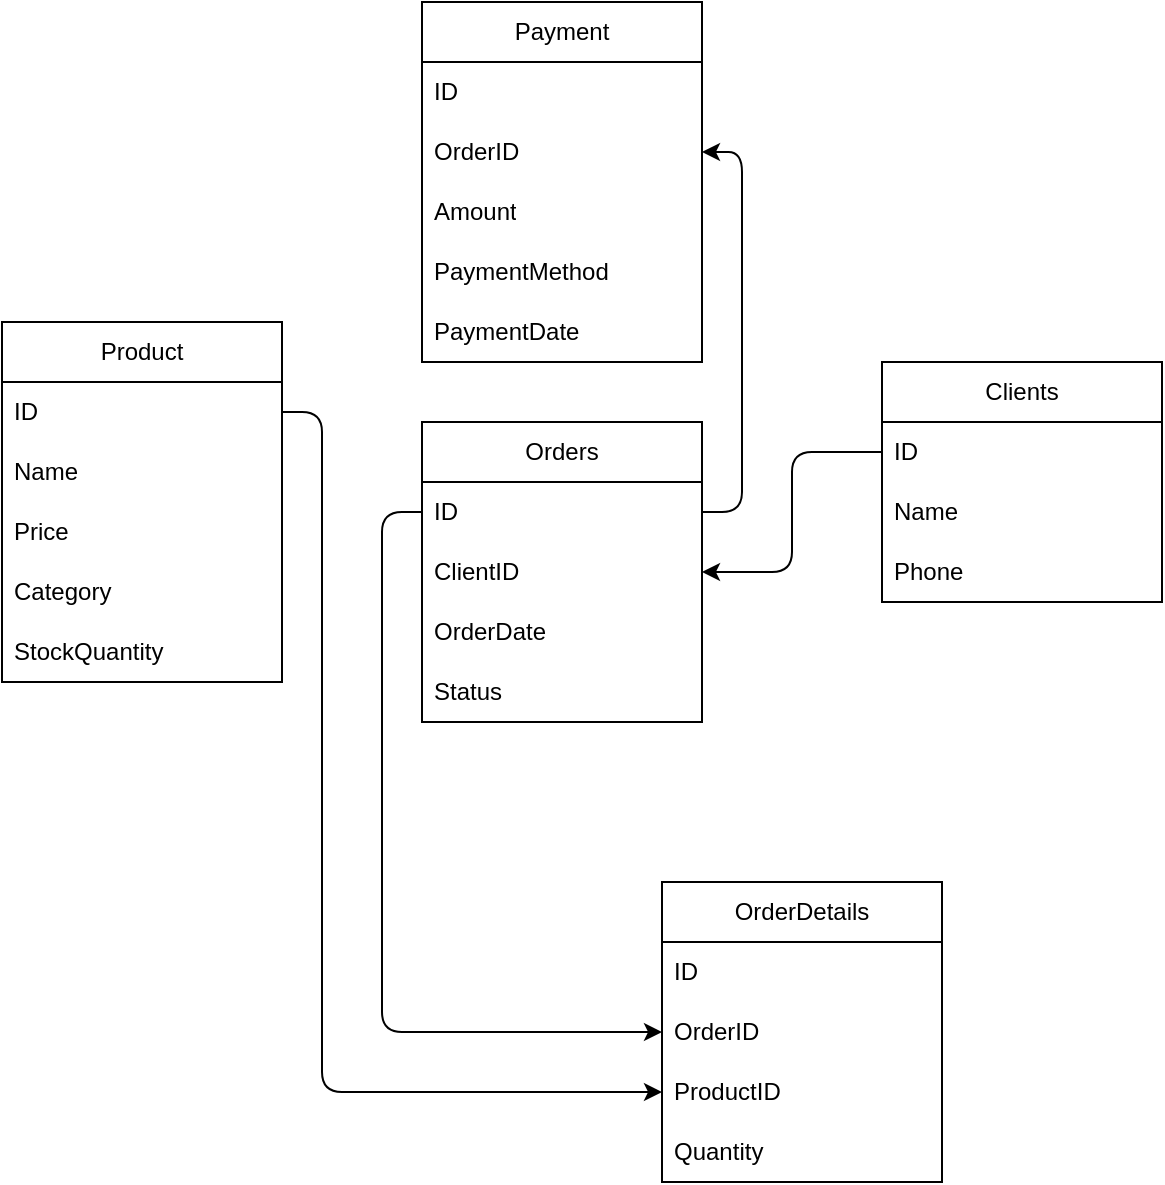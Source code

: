 <mxfile version="26.1.0">
  <diagram name="Страница — 1" id="d-ho78NNM0wVFJ-qYIVs">
    <mxGraphModel dx="712" dy="823" grid="1" gridSize="10" guides="1" tooltips="1" connect="1" arrows="1" fold="1" page="1" pageScale="1" pageWidth="827" pageHeight="1169" math="0" shadow="0">
      <root>
        <mxCell id="0" />
        <mxCell id="1" parent="0" />
        <mxCell id="IfhSiTIDnxY_iinS_6iC-1" value="Product" style="swimlane;fontStyle=0;childLayout=stackLayout;horizontal=1;startSize=30;horizontalStack=0;resizeParent=1;resizeParentMax=0;resizeLast=0;collapsible=1;marginBottom=0;whiteSpace=wrap;html=1;" vertex="1" parent="1">
          <mxGeometry x="150" y="360" width="140" height="180" as="geometry" />
        </mxCell>
        <mxCell id="IfhSiTIDnxY_iinS_6iC-2" value="ID" style="text;strokeColor=none;fillColor=none;align=left;verticalAlign=middle;spacingLeft=4;spacingRight=4;overflow=hidden;points=[[0,0.5],[1,0.5]];portConstraint=eastwest;rotatable=0;whiteSpace=wrap;html=1;" vertex="1" parent="IfhSiTIDnxY_iinS_6iC-1">
          <mxGeometry y="30" width="140" height="30" as="geometry" />
        </mxCell>
        <mxCell id="IfhSiTIDnxY_iinS_6iC-3" value="Name" style="text;strokeColor=none;fillColor=none;align=left;verticalAlign=middle;spacingLeft=4;spacingRight=4;overflow=hidden;points=[[0,0.5],[1,0.5]];portConstraint=eastwest;rotatable=0;whiteSpace=wrap;html=1;" vertex="1" parent="IfhSiTIDnxY_iinS_6iC-1">
          <mxGeometry y="60" width="140" height="30" as="geometry" />
        </mxCell>
        <mxCell id="IfhSiTIDnxY_iinS_6iC-4" value="Price" style="text;strokeColor=none;fillColor=none;align=left;verticalAlign=middle;spacingLeft=4;spacingRight=4;overflow=hidden;points=[[0,0.5],[1,0.5]];portConstraint=eastwest;rotatable=0;whiteSpace=wrap;html=1;" vertex="1" parent="IfhSiTIDnxY_iinS_6iC-1">
          <mxGeometry y="90" width="140" height="30" as="geometry" />
        </mxCell>
        <mxCell id="IfhSiTIDnxY_iinS_6iC-6" value="Category" style="text;strokeColor=none;fillColor=none;align=left;verticalAlign=middle;spacingLeft=4;spacingRight=4;overflow=hidden;points=[[0,0.5],[1,0.5]];portConstraint=eastwest;rotatable=0;whiteSpace=wrap;html=1;" vertex="1" parent="IfhSiTIDnxY_iinS_6iC-1">
          <mxGeometry y="120" width="140" height="30" as="geometry" />
        </mxCell>
        <mxCell id="IfhSiTIDnxY_iinS_6iC-7" value="StockQuantity" style="text;strokeColor=none;fillColor=none;align=left;verticalAlign=middle;spacingLeft=4;spacingRight=4;overflow=hidden;points=[[0,0.5],[1,0.5]];portConstraint=eastwest;rotatable=0;whiteSpace=wrap;html=1;" vertex="1" parent="IfhSiTIDnxY_iinS_6iC-1">
          <mxGeometry y="150" width="140" height="30" as="geometry" />
        </mxCell>
        <mxCell id="IfhSiTIDnxY_iinS_6iC-8" value="Clients" style="swimlane;fontStyle=0;childLayout=stackLayout;horizontal=1;startSize=30;horizontalStack=0;resizeParent=1;resizeParentMax=0;resizeLast=0;collapsible=1;marginBottom=0;whiteSpace=wrap;html=1;" vertex="1" parent="1">
          <mxGeometry x="590" y="380" width="140" height="120" as="geometry" />
        </mxCell>
        <mxCell id="IfhSiTIDnxY_iinS_6iC-9" value="ID" style="text;strokeColor=none;fillColor=none;align=left;verticalAlign=middle;spacingLeft=4;spacingRight=4;overflow=hidden;points=[[0,0.5],[1,0.5]];portConstraint=eastwest;rotatable=0;whiteSpace=wrap;html=1;" vertex="1" parent="IfhSiTIDnxY_iinS_6iC-8">
          <mxGeometry y="30" width="140" height="30" as="geometry" />
        </mxCell>
        <mxCell id="IfhSiTIDnxY_iinS_6iC-10" value="Name" style="text;strokeColor=none;fillColor=none;align=left;verticalAlign=middle;spacingLeft=4;spacingRight=4;overflow=hidden;points=[[0,0.5],[1,0.5]];portConstraint=eastwest;rotatable=0;whiteSpace=wrap;html=1;" vertex="1" parent="IfhSiTIDnxY_iinS_6iC-8">
          <mxGeometry y="60" width="140" height="30" as="geometry" />
        </mxCell>
        <mxCell id="IfhSiTIDnxY_iinS_6iC-11" value="Phone" style="text;strokeColor=none;fillColor=none;align=left;verticalAlign=middle;spacingLeft=4;spacingRight=4;overflow=hidden;points=[[0,0.5],[1,0.5]];portConstraint=eastwest;rotatable=0;whiteSpace=wrap;html=1;" vertex="1" parent="IfhSiTIDnxY_iinS_6iC-8">
          <mxGeometry y="90" width="140" height="30" as="geometry" />
        </mxCell>
        <mxCell id="IfhSiTIDnxY_iinS_6iC-14" value="Orders" style="swimlane;fontStyle=0;childLayout=stackLayout;horizontal=1;startSize=30;horizontalStack=0;resizeParent=1;resizeParentMax=0;resizeLast=0;collapsible=1;marginBottom=0;whiteSpace=wrap;html=1;" vertex="1" parent="1">
          <mxGeometry x="360" y="410" width="140" height="150" as="geometry" />
        </mxCell>
        <mxCell id="IfhSiTIDnxY_iinS_6iC-15" value="ID" style="text;strokeColor=none;fillColor=none;align=left;verticalAlign=middle;spacingLeft=4;spacingRight=4;overflow=hidden;points=[[0,0.5],[1,0.5]];portConstraint=eastwest;rotatable=0;whiteSpace=wrap;html=1;" vertex="1" parent="IfhSiTIDnxY_iinS_6iC-14">
          <mxGeometry y="30" width="140" height="30" as="geometry" />
        </mxCell>
        <mxCell id="IfhSiTIDnxY_iinS_6iC-16" value="ClientID" style="text;strokeColor=none;fillColor=none;align=left;verticalAlign=middle;spacingLeft=4;spacingRight=4;overflow=hidden;points=[[0,0.5],[1,0.5]];portConstraint=eastwest;rotatable=0;whiteSpace=wrap;html=1;" vertex="1" parent="IfhSiTIDnxY_iinS_6iC-14">
          <mxGeometry y="60" width="140" height="30" as="geometry" />
        </mxCell>
        <mxCell id="IfhSiTIDnxY_iinS_6iC-17" value="OrderDate" style="text;strokeColor=none;fillColor=none;align=left;verticalAlign=middle;spacingLeft=4;spacingRight=4;overflow=hidden;points=[[0,0.5],[1,0.5]];portConstraint=eastwest;rotatable=0;whiteSpace=wrap;html=1;" vertex="1" parent="IfhSiTIDnxY_iinS_6iC-14">
          <mxGeometry y="90" width="140" height="30" as="geometry" />
        </mxCell>
        <mxCell id="IfhSiTIDnxY_iinS_6iC-18" value="Status" style="text;strokeColor=none;fillColor=none;align=left;verticalAlign=middle;spacingLeft=4;spacingRight=4;overflow=hidden;points=[[0,0.5],[1,0.5]];portConstraint=eastwest;rotatable=0;whiteSpace=wrap;html=1;" vertex="1" parent="IfhSiTIDnxY_iinS_6iC-14">
          <mxGeometry y="120" width="140" height="30" as="geometry" />
        </mxCell>
        <mxCell id="IfhSiTIDnxY_iinS_6iC-21" value="OrderDetails" style="swimlane;fontStyle=0;childLayout=stackLayout;horizontal=1;startSize=30;horizontalStack=0;resizeParent=1;resizeParentMax=0;resizeLast=0;collapsible=1;marginBottom=0;whiteSpace=wrap;html=1;" vertex="1" parent="1">
          <mxGeometry x="480" y="640" width="140" height="150" as="geometry" />
        </mxCell>
        <mxCell id="IfhSiTIDnxY_iinS_6iC-22" value="ID" style="text;strokeColor=none;fillColor=none;align=left;verticalAlign=middle;spacingLeft=4;spacingRight=4;overflow=hidden;points=[[0,0.5],[1,0.5]];portConstraint=eastwest;rotatable=0;whiteSpace=wrap;html=1;" vertex="1" parent="IfhSiTIDnxY_iinS_6iC-21">
          <mxGeometry y="30" width="140" height="30" as="geometry" />
        </mxCell>
        <mxCell id="IfhSiTIDnxY_iinS_6iC-23" value="OrderID" style="text;strokeColor=none;fillColor=none;align=left;verticalAlign=middle;spacingLeft=4;spacingRight=4;overflow=hidden;points=[[0,0.5],[1,0.5]];portConstraint=eastwest;rotatable=0;whiteSpace=wrap;html=1;" vertex="1" parent="IfhSiTIDnxY_iinS_6iC-21">
          <mxGeometry y="60" width="140" height="30" as="geometry" />
        </mxCell>
        <mxCell id="IfhSiTIDnxY_iinS_6iC-24" value="ProductID" style="text;strokeColor=none;fillColor=none;align=left;verticalAlign=middle;spacingLeft=4;spacingRight=4;overflow=hidden;points=[[0,0.5],[1,0.5]];portConstraint=eastwest;rotatable=0;whiteSpace=wrap;html=1;" vertex="1" parent="IfhSiTIDnxY_iinS_6iC-21">
          <mxGeometry y="90" width="140" height="30" as="geometry" />
        </mxCell>
        <mxCell id="IfhSiTIDnxY_iinS_6iC-26" value="Quantity" style="text;strokeColor=none;fillColor=none;align=left;verticalAlign=middle;spacingLeft=4;spacingRight=4;overflow=hidden;points=[[0,0.5],[1,0.5]];portConstraint=eastwest;rotatable=0;whiteSpace=wrap;html=1;" vertex="1" parent="IfhSiTIDnxY_iinS_6iC-21">
          <mxGeometry y="120" width="140" height="30" as="geometry" />
        </mxCell>
        <mxCell id="IfhSiTIDnxY_iinS_6iC-27" style="edgeStyle=orthogonalEdgeStyle;orthogonalLoop=1;jettySize=auto;html=1;entryX=0;entryY=0.5;entryDx=0;entryDy=0;" edge="1" parent="1" source="IfhSiTIDnxY_iinS_6iC-2" target="IfhSiTIDnxY_iinS_6iC-24">
          <mxGeometry relative="1" as="geometry">
            <Array as="points">
              <mxPoint x="310" y="405" />
              <mxPoint x="310" y="745" />
            </Array>
          </mxGeometry>
        </mxCell>
        <mxCell id="IfhSiTIDnxY_iinS_6iC-30" style="edgeStyle=orthogonalEdgeStyle;orthogonalLoop=1;jettySize=auto;html=1;exitX=0;exitY=0.5;exitDx=0;exitDy=0;entryX=0;entryY=0.5;entryDx=0;entryDy=0;" edge="1" parent="1" source="IfhSiTIDnxY_iinS_6iC-15" target="IfhSiTIDnxY_iinS_6iC-23">
          <mxGeometry relative="1" as="geometry" />
        </mxCell>
        <mxCell id="IfhSiTIDnxY_iinS_6iC-32" style="edgeStyle=orthogonalEdgeStyle;orthogonalLoop=1;jettySize=auto;html=1;exitX=0;exitY=0.5;exitDx=0;exitDy=0;entryX=1;entryY=0.5;entryDx=0;entryDy=0;" edge="1" parent="1" source="IfhSiTIDnxY_iinS_6iC-9" target="IfhSiTIDnxY_iinS_6iC-16">
          <mxGeometry relative="1" as="geometry" />
        </mxCell>
        <mxCell id="IfhSiTIDnxY_iinS_6iC-33" value="Payment" style="swimlane;fontStyle=0;childLayout=stackLayout;horizontal=1;startSize=30;horizontalStack=0;resizeParent=1;resizeParentMax=0;resizeLast=0;collapsible=1;marginBottom=0;whiteSpace=wrap;html=1;" vertex="1" parent="1">
          <mxGeometry x="360" y="200" width="140" height="180" as="geometry" />
        </mxCell>
        <mxCell id="IfhSiTIDnxY_iinS_6iC-34" value="ID" style="text;strokeColor=none;fillColor=none;align=left;verticalAlign=middle;spacingLeft=4;spacingRight=4;overflow=hidden;points=[[0,0.5],[1,0.5]];portConstraint=eastwest;rotatable=0;whiteSpace=wrap;html=1;" vertex="1" parent="IfhSiTIDnxY_iinS_6iC-33">
          <mxGeometry y="30" width="140" height="30" as="geometry" />
        </mxCell>
        <mxCell id="IfhSiTIDnxY_iinS_6iC-35" value="OrderID" style="text;strokeColor=none;fillColor=none;align=left;verticalAlign=middle;spacingLeft=4;spacingRight=4;overflow=hidden;points=[[0,0.5],[1,0.5]];portConstraint=eastwest;rotatable=0;whiteSpace=wrap;html=1;" vertex="1" parent="IfhSiTIDnxY_iinS_6iC-33">
          <mxGeometry y="60" width="140" height="30" as="geometry" />
        </mxCell>
        <mxCell id="IfhSiTIDnxY_iinS_6iC-36" value="Amount" style="text;strokeColor=none;fillColor=none;align=left;verticalAlign=middle;spacingLeft=4;spacingRight=4;overflow=hidden;points=[[0,0.5],[1,0.5]];portConstraint=eastwest;rotatable=0;whiteSpace=wrap;html=1;" vertex="1" parent="IfhSiTIDnxY_iinS_6iC-33">
          <mxGeometry y="90" width="140" height="30" as="geometry" />
        </mxCell>
        <mxCell id="IfhSiTIDnxY_iinS_6iC-37" value="PaymentMethod" style="text;strokeColor=none;fillColor=none;align=left;verticalAlign=middle;spacingLeft=4;spacingRight=4;overflow=hidden;points=[[0,0.5],[1,0.5]];portConstraint=eastwest;rotatable=0;whiteSpace=wrap;html=1;" vertex="1" parent="IfhSiTIDnxY_iinS_6iC-33">
          <mxGeometry y="120" width="140" height="30" as="geometry" />
        </mxCell>
        <mxCell id="IfhSiTIDnxY_iinS_6iC-38" value="PaymentDate" style="text;strokeColor=none;fillColor=none;align=left;verticalAlign=middle;spacingLeft=4;spacingRight=4;overflow=hidden;points=[[0,0.5],[1,0.5]];portConstraint=eastwest;rotatable=0;whiteSpace=wrap;html=1;" vertex="1" parent="IfhSiTIDnxY_iinS_6iC-33">
          <mxGeometry y="150" width="140" height="30" as="geometry" />
        </mxCell>
        <mxCell id="IfhSiTIDnxY_iinS_6iC-40" style="edgeStyle=orthogonalEdgeStyle;orthogonalLoop=1;jettySize=auto;html=1;exitX=1;exitY=0.5;exitDx=0;exitDy=0;entryX=1;entryY=0.5;entryDx=0;entryDy=0;" edge="1" parent="1" source="IfhSiTIDnxY_iinS_6iC-15" target="IfhSiTIDnxY_iinS_6iC-35">
          <mxGeometry relative="1" as="geometry" />
        </mxCell>
      </root>
    </mxGraphModel>
  </diagram>
</mxfile>
